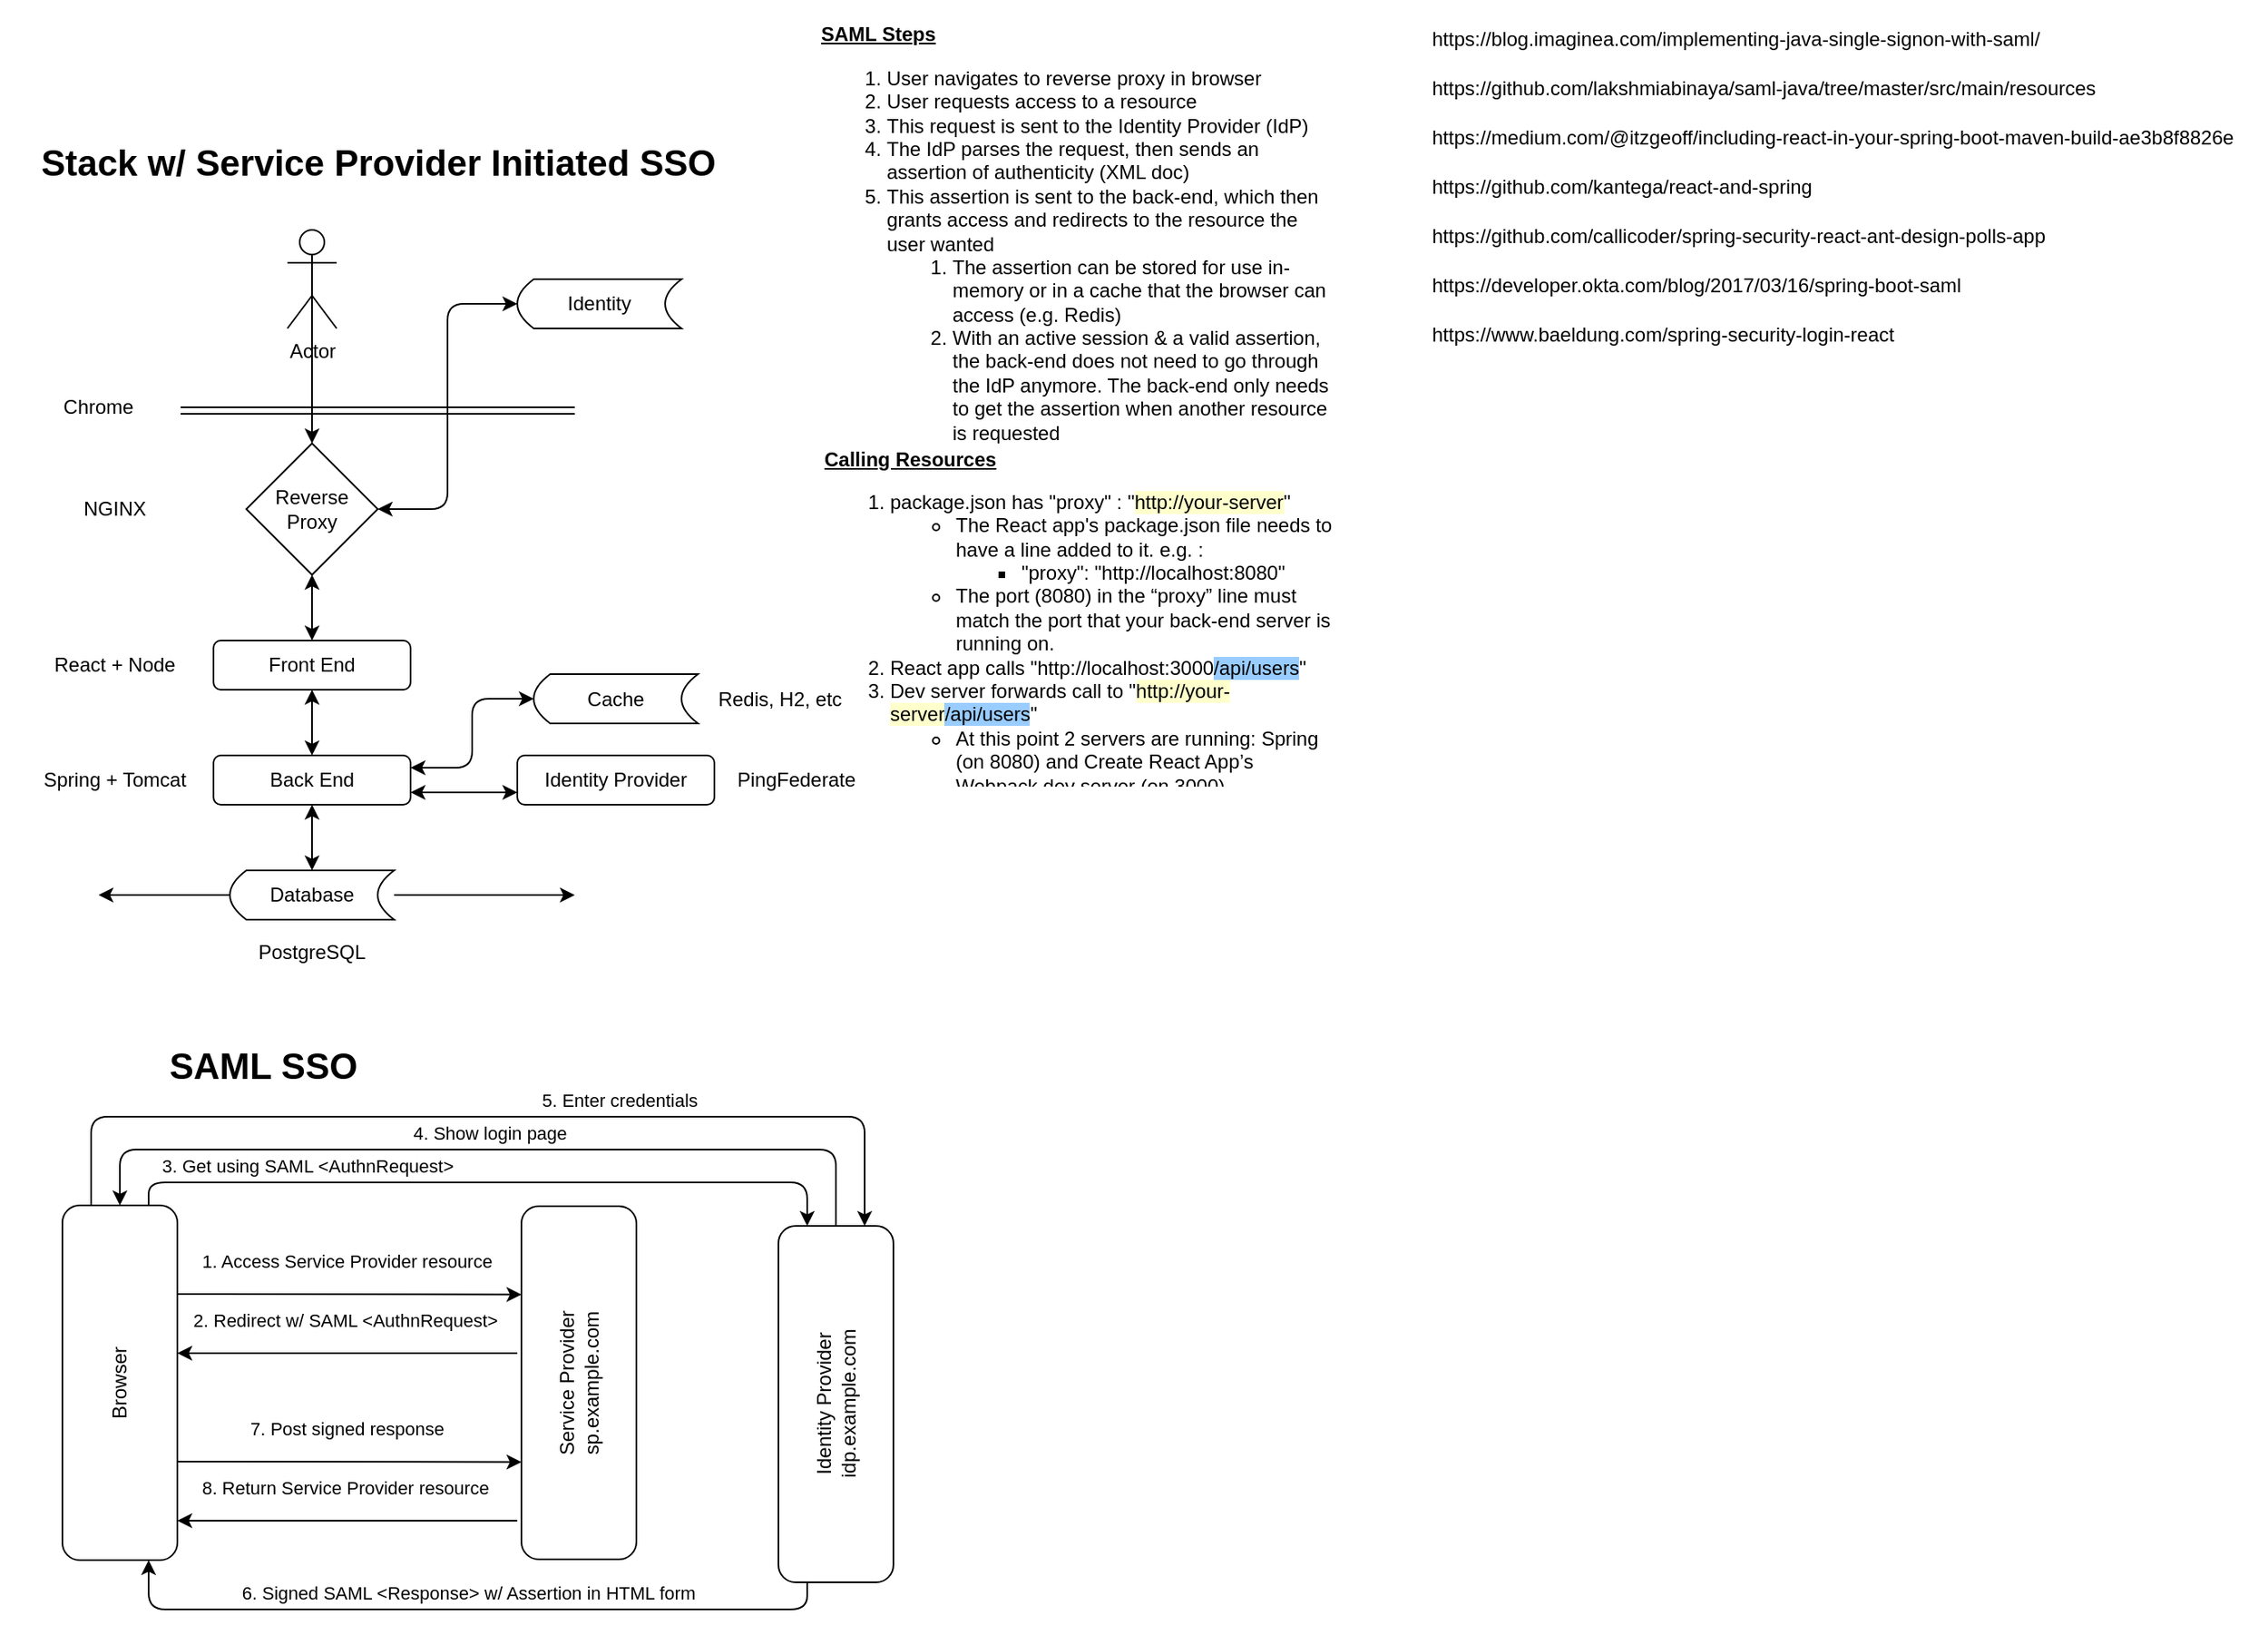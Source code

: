 <mxfile pages="1" version="11.2.8" type="github"><diagram id="PFpLZqFxrO8ydN-2v_2_" name="Page-1"><mxGraphModel dx="1187" dy="531" grid="1" gridSize="10" guides="1" tooltips="1" connect="1" arrows="1" fold="1" page="1" pageScale="1" pageWidth="850" pageHeight="1100" math="0" shadow="0"><root><mxCell id="0"/><mxCell id="1" parent="0"/><mxCell id="DxuIf7b8mLdfvk_yBo2a-1" value="Front End" style="rounded=1;whiteSpace=wrap;html=1;" vertex="1" parent="1"><mxGeometry x="140" y="400" width="120" height="30" as="geometry"/></mxCell><mxCell id="DxuIf7b8mLdfvk_yBo2a-3" value="Reverse Proxy" style="rhombus;whiteSpace=wrap;html=1;" vertex="1" parent="1"><mxGeometry x="160" y="280" width="80" height="80" as="geometry"/></mxCell><mxCell id="DxuIf7b8mLdfvk_yBo2a-4" value="Identity" style="shape=dataStorage;whiteSpace=wrap;html=1;" vertex="1" parent="1"><mxGeometry x="325" y="180" width="100" height="30" as="geometry"/></mxCell><mxCell id="DxuIf7b8mLdfvk_yBo2a-5" value="Back End" style="rounded=1;whiteSpace=wrap;html=1;" vertex="1" parent="1"><mxGeometry x="140" y="470" width="120" height="30" as="geometry"/></mxCell><mxCell id="DxuIf7b8mLdfvk_yBo2a-6" value="" style="shape=link;html=1;" edge="1" parent="1"><mxGeometry width="50" height="50" relative="1" as="geometry"><mxPoint x="120" y="260" as="sourcePoint"/><mxPoint x="360" y="260" as="targetPoint"/></mxGeometry></mxCell><mxCell id="DxuIf7b8mLdfvk_yBo2a-7" value="" style="endArrow=classic;startArrow=classic;html=1;entryX=0.5;entryY=1;entryDx=0;entryDy=0;" edge="1" parent="1" source="DxuIf7b8mLdfvk_yBo2a-1" target="DxuIf7b8mLdfvk_yBo2a-3"><mxGeometry width="50" height="50" relative="1" as="geometry"><mxPoint x="70" y="560" as="sourcePoint"/><mxPoint x="120" y="510" as="targetPoint"/></mxGeometry></mxCell><mxCell id="DxuIf7b8mLdfvk_yBo2a-8" value="" style="endArrow=classic;startArrow=classic;html=1;entryX=0.5;entryY=1;entryDx=0;entryDy=0;exitX=0.5;exitY=0;exitDx=0;exitDy=0;" edge="1" parent="1" source="DxuIf7b8mLdfvk_yBo2a-5" target="DxuIf7b8mLdfvk_yBo2a-1"><mxGeometry width="50" height="50" relative="1" as="geometry"><mxPoint x="70" y="570" as="sourcePoint"/><mxPoint x="120" y="520" as="targetPoint"/></mxGeometry></mxCell><mxCell id="DxuIf7b8mLdfvk_yBo2a-10" value="Actor" style="shape=umlActor;verticalLabelPosition=bottom;labelBackgroundColor=#ffffff;verticalAlign=top;html=1;outlineConnect=0;" vertex="1" parent="1"><mxGeometry x="185" y="150" width="30" height="60" as="geometry"/></mxCell><mxCell id="DxuIf7b8mLdfvk_yBo2a-11" value="" style="endArrow=classic;html=1;entryX=0.5;entryY=0;entryDx=0;entryDy=0;exitX=0.5;exitY=0.5;exitDx=0;exitDy=0;exitPerimeter=0;" edge="1" parent="1" source="DxuIf7b8mLdfvk_yBo2a-10" target="DxuIf7b8mLdfvk_yBo2a-3"><mxGeometry width="50" height="50" relative="1" as="geometry"><mxPoint x="200" y="230" as="sourcePoint"/><mxPoint x="120" y="510" as="targetPoint"/></mxGeometry></mxCell><mxCell id="DxuIf7b8mLdfvk_yBo2a-12" value="" style="edgeStyle=elbowEdgeStyle;elbow=horizontal;endArrow=classic;html=1;startArrow=classic;startFill=1;entryX=0;entryY=0.5;entryDx=0;entryDy=0;exitX=1;exitY=0.5;exitDx=0;exitDy=0;" edge="1" parent="1" source="DxuIf7b8mLdfvk_yBo2a-3" target="DxuIf7b8mLdfvk_yBo2a-4"><mxGeometry width="50" height="50" relative="1" as="geometry"><mxPoint x="70" y="560" as="sourcePoint"/><mxPoint x="120" y="510" as="targetPoint"/></mxGeometry></mxCell><mxCell id="DxuIf7b8mLdfvk_yBo2a-14" value="Cache" style="shape=dataStorage;whiteSpace=wrap;html=1;" vertex="1" parent="1"><mxGeometry x="335" y="420.5" width="100" height="30" as="geometry"/></mxCell><mxCell id="DxuIf7b8mLdfvk_yBo2a-17" value="Database" style="shape=dataStorage;whiteSpace=wrap;html=1;" vertex="1" parent="1"><mxGeometry x="150" y="540" width="100" height="30" as="geometry"/></mxCell><mxCell id="DxuIf7b8mLdfvk_yBo2a-18" value="" style="endArrow=classic;startArrow=classic;html=1;entryX=0.5;entryY=1;entryDx=0;entryDy=0;" edge="1" parent="1" source="DxuIf7b8mLdfvk_yBo2a-17" target="DxuIf7b8mLdfvk_yBo2a-5"><mxGeometry width="50" height="50" relative="1" as="geometry"><mxPoint x="70" y="630" as="sourcePoint"/><mxPoint x="120" y="580" as="targetPoint"/></mxGeometry></mxCell><mxCell id="DxuIf7b8mLdfvk_yBo2a-20" value="React + Node" style="text;html=1;strokeColor=none;fillColor=none;align=center;verticalAlign=middle;whiteSpace=wrap;rounded=0;" vertex="1" parent="1"><mxGeometry x="30" y="405" width="100" height="20" as="geometry"/></mxCell><mxCell id="DxuIf7b8mLdfvk_yBo2a-21" value="Spring + Tomcat" style="text;html=1;strokeColor=none;fillColor=none;align=center;verticalAlign=middle;whiteSpace=wrap;rounded=0;" vertex="1" parent="1"><mxGeometry x="30" y="475" width="100" height="20" as="geometry"/></mxCell><mxCell id="DxuIf7b8mLdfvk_yBo2a-23" value="" style="endArrow=classic;html=1;exitX=0;exitY=0.5;exitDx=0;exitDy=0;" edge="1" parent="1" source="DxuIf7b8mLdfvk_yBo2a-17"><mxGeometry width="50" height="50" relative="1" as="geometry"><mxPoint x="30" y="640" as="sourcePoint"/><mxPoint x="70" y="555" as="targetPoint"/></mxGeometry></mxCell><mxCell id="DxuIf7b8mLdfvk_yBo2a-24" value="" style="endArrow=classic;html=1;exitX=1;exitY=0.5;exitDx=0;exitDy=0;" edge="1" parent="1" source="DxuIf7b8mLdfvk_yBo2a-17"><mxGeometry width="50" height="50" relative="1" as="geometry"><mxPoint x="30" y="640" as="sourcePoint"/><mxPoint x="360" y="555" as="targetPoint"/></mxGeometry></mxCell><mxCell id="DxuIf7b8mLdfvk_yBo2a-28" value="&lt;div&gt;&lt;br&gt;&lt;/div&gt;&lt;div&gt;&lt;b&gt;&lt;u&gt;SAML Steps&lt;/u&gt;&lt;/b&gt;&lt;/div&gt;&lt;ol&gt;&lt;li&gt;User navigates to reverse proxy in browser&lt;/li&gt;&lt;li&gt;User requests access to a resource&lt;/li&gt;&lt;li&gt;This request is sent to the Identity Provider (IdP)&lt;/li&gt;&lt;li&gt;The IdP parses the request, then sends an assertion of authenticity (XML doc)&lt;/li&gt;&lt;li&gt;This assertion is sent to the back-end, which then grants access and redirects to the resource the user wanted&lt;/li&gt;&lt;ol&gt;&lt;li&gt;The assertion can be stored for use in-memory or in a cache that the browser can access (e.g. Redis)&lt;/li&gt;&lt;li&gt;With an active session &amp;amp; a valid assertion, the back-end does not need to go through the IdP anymore. The back-end only needs to get the assertion when another resource is requested&lt;/li&gt;&lt;/ol&gt;&lt;/ol&gt;&lt;p&gt;&lt;/p&gt;" style="text;html=1;strokeColor=none;fillColor=none;spacing=5;spacingTop=-20;whiteSpace=wrap;overflow=hidden;rounded=0;align=left;" vertex="1" parent="1"><mxGeometry x="505" y="20" width="320" height="260" as="geometry"/></mxCell><mxCell id="DxuIf7b8mLdfvk_yBo2a-32" value="" style="edgeStyle=elbowEdgeStyle;elbow=horizontal;endArrow=classic;html=1;startArrow=classic;startFill=1;entryX=0;entryY=0.75;entryDx=0;entryDy=0;exitX=1;exitY=0.75;exitDx=0;exitDy=0;" edge="1" parent="1" source="DxuIf7b8mLdfvk_yBo2a-5" target="DxuIf7b8mLdfvk_yBo2a-34"><mxGeometry width="50" height="50" relative="1" as="geometry"><mxPoint x="270" y="477.5" as="sourcePoint"/><mxPoint x="355" y="352.5" as="targetPoint"/></mxGeometry></mxCell><mxCell id="DxuIf7b8mLdfvk_yBo2a-34" value="Identity Provider" style="rounded=1;whiteSpace=wrap;html=1;" vertex="1" parent="1"><mxGeometry x="325" y="470" width="120" height="30" as="geometry"/></mxCell><mxCell id="DxuIf7b8mLdfvk_yBo2a-35" value="" style="edgeStyle=elbowEdgeStyle;elbow=horizontal;endArrow=classic;html=1;startArrow=classic;startFill=1;entryX=0;entryY=0.5;entryDx=0;entryDy=0;exitX=1;exitY=0.25;exitDx=0;exitDy=0;" edge="1" parent="1" source="DxuIf7b8mLdfvk_yBo2a-5" target="DxuIf7b8mLdfvk_yBo2a-14"><mxGeometry width="50" height="50" relative="1" as="geometry"><mxPoint x="260" y="490" as="sourcePoint"/><mxPoint x="335" y="495" as="targetPoint"/></mxGeometry></mxCell><mxCell id="DxuIf7b8mLdfvk_yBo2a-36" value="Redis, H2, etc" style="text;html=1;strokeColor=none;fillColor=none;align=center;verticalAlign=middle;whiteSpace=wrap;rounded=0;" vertex="1" parent="1"><mxGeometry x="435" y="425.5" width="100" height="20" as="geometry"/></mxCell><mxCell id="DxuIf7b8mLdfvk_yBo2a-37" value="PingFederate" style="text;html=1;strokeColor=none;fillColor=none;align=center;verticalAlign=middle;whiteSpace=wrap;rounded=0;" vertex="1" parent="1"><mxGeometry x="445" y="475" width="100" height="20" as="geometry"/></mxCell><mxCell id="DxuIf7b8mLdfvk_yBo2a-38" value="PostgreSQL" style="text;html=1;strokeColor=none;fillColor=none;align=center;verticalAlign=middle;whiteSpace=wrap;rounded=0;" vertex="1" parent="1"><mxGeometry x="150" y="580" width="100" height="20" as="geometry"/></mxCell><mxCell id="DxuIf7b8mLdfvk_yBo2a-39" value="Chrome" style="text;html=1;strokeColor=none;fillColor=none;align=center;verticalAlign=middle;whiteSpace=wrap;rounded=0;" vertex="1" parent="1"><mxGeometry x="20" y="248" width="100" height="20" as="geometry"/></mxCell><mxCell id="DxuIf7b8mLdfvk_yBo2a-40" value="NGINX" style="text;html=1;strokeColor=none;fillColor=none;align=center;verticalAlign=middle;whiteSpace=wrap;rounded=0;" vertex="1" parent="1"><mxGeometry x="30" y="310" width="100" height="20" as="geometry"/></mxCell><mxCell id="DxuIf7b8mLdfvk_yBo2a-41" value="Browser" style="rounded=1;whiteSpace=wrap;html=1;direction=west;rotation=270;" vertex="1" parent="1"><mxGeometry x="-25" y="817" width="216" height="70" as="geometry"/></mxCell><mxCell id="DxuIf7b8mLdfvk_yBo2a-43" value="1. Access Service Provider resource" style="endArrow=classic;html=1;exitX=0.25;exitY=0;exitDx=0;exitDy=0;entryX=0.25;entryY=1;entryDx=0;entryDy=0;" edge="1" parent="1" source="DxuIf7b8mLdfvk_yBo2a-41" target="DxuIf7b8mLdfvk_yBo2a-44"><mxGeometry x="-0.016" y="20" width="50" height="50" relative="1" as="geometry"><mxPoint x="185" y="830" as="sourcePoint"/><mxPoint x="315" y="830" as="targetPoint"/><mxPoint as="offset"/></mxGeometry></mxCell><mxCell id="DxuIf7b8mLdfvk_yBo2a-44" value="Service Provider&lt;br&gt;sp.example.com" style="rounded=1;whiteSpace=wrap;html=1;direction=west;rotation=270;" vertex="1" parent="1"><mxGeometry x="255" y="817" width="215" height="70" as="geometry"/></mxCell><mxCell id="DxuIf7b8mLdfvk_yBo2a-45" value="2. Redirect w/ SAML &amp;lt;AuthnRequest&amp;gt;" style="endArrow=none;html=1;exitX=0.25;exitY=0;exitDx=0;exitDy=0;entryX=0.25;entryY=1;entryDx=0;entryDy=0;startArrow=classic;startFill=1;endFill=0;" edge="1" parent="1"><mxGeometry x="-0.016" y="20" width="50" height="50" relative="1" as="geometry"><mxPoint x="118" y="834" as="sourcePoint"/><mxPoint x="325" y="834" as="targetPoint"/><mxPoint as="offset"/></mxGeometry></mxCell><mxCell id="DxuIf7b8mLdfvk_yBo2a-46" value="3. Get using SAML &amp;lt;AuthnRequest&amp;gt;" style="edgeStyle=elbowEdgeStyle;elbow=horizontal;endArrow=classic;html=1;startArrow=none;startFill=0;exitX=0;exitY=0.25;exitDx=0;exitDy=0;entryX=0;entryY=0.75;entryDx=0;entryDy=0;" edge="1" parent="1" source="DxuIf7b8mLdfvk_yBo2a-41" target="DxuIf7b8mLdfvk_yBo2a-47"><mxGeometry x="-0.497" y="10" width="50" height="50" relative="1" as="geometry"><mxPoint x="465" y="963" as="sourcePoint"/><mxPoint x="565" y="730" as="targetPoint"/><Array as="points"><mxPoint x="331" y="730"/></Array><mxPoint as="offset"/></mxGeometry></mxCell><mxCell id="DxuIf7b8mLdfvk_yBo2a-47" value="Identity Provider&lt;br&gt;idp.example.com" style="rounded=1;whiteSpace=wrap;html=1;direction=west;rotation=270;" vertex="1" parent="1"><mxGeometry x="410.5" y="830" width="217" height="70" as="geometry"/></mxCell><mxCell id="DxuIf7b8mLdfvk_yBo2a-48" value="4. Show login page" style="edgeStyle=elbowEdgeStyle;elbow=horizontal;endArrow=classic;html=1;startArrow=none;startFill=0;exitX=0;exitY=0.5;exitDx=0;exitDy=0;entryX=0;entryY=0.5;entryDx=0;entryDy=0;" edge="1" parent="1" source="DxuIf7b8mLdfvk_yBo2a-47" target="DxuIf7b8mLdfvk_yBo2a-41"><mxGeometry x="-0.003" y="-10" width="50" height="50" relative="1" as="geometry"><mxPoint x="93" y="762" as="sourcePoint"/><mxPoint x="575" y="740" as="targetPoint"/><mxPoint as="offset"/><Array as="points"><mxPoint x="331" y="710"/></Array></mxGeometry></mxCell><mxCell id="DxuIf7b8mLdfvk_yBo2a-49" value="5. Enter credentials" style="edgeStyle=elbowEdgeStyle;elbow=horizontal;endArrow=classic;html=1;startArrow=none;startFill=0;exitX=0;exitY=0.75;exitDx=0;exitDy=0;entryX=0;entryY=0.25;entryDx=0;entryDy=0;" edge="1" parent="1" source="DxuIf7b8mLdfvk_yBo2a-41" target="DxuIf7b8mLdfvk_yBo2a-47"><mxGeometry x="0.27" y="10" width="50" height="50" relative="1" as="geometry"><mxPoint x="111" y="762" as="sourcePoint"/><mxPoint x="588" y="762" as="targetPoint"/><Array as="points"><mxPoint x="340" y="690"/></Array><mxPoint as="offset"/></mxGeometry></mxCell><mxCell id="DxuIf7b8mLdfvk_yBo2a-50" value="6. Signed SAML &amp;lt;Response&amp;gt; w/ Assertion in HTML form" style="edgeStyle=elbowEdgeStyle;elbow=horizontal;endArrow=classic;html=1;startArrow=none;startFill=0;exitX=1;exitY=0.75;exitDx=0;exitDy=0;entryX=1;entryY=0.25;entryDx=0;entryDy=0;" edge="1" parent="1" source="DxuIf7b8mLdfvk_yBo2a-47" target="DxuIf7b8mLdfvk_yBo2a-41"><mxGeometry x="-0.003" y="-10" width="50" height="50" relative="1" as="geometry"><mxPoint x="607" y="754" as="sourcePoint"/><mxPoint x="93" y="754" as="targetPoint"/><mxPoint as="offset"/><Array as="points"><mxPoint x="330" y="990"/></Array></mxGeometry></mxCell><mxCell id="DxuIf7b8mLdfvk_yBo2a-51" value="7. Post signed response" style="endArrow=classic;html=1;exitX=0.25;exitY=0;exitDx=0;exitDy=0;entryX=0.25;entryY=1;entryDx=0;entryDy=0;" edge="1" parent="1"><mxGeometry x="-0.016" y="20" width="50" height="50" relative="1" as="geometry"><mxPoint x="118" y="900" as="sourcePoint"/><mxPoint x="327.5" y="900.25" as="targetPoint"/><mxPoint as="offset"/></mxGeometry></mxCell><mxCell id="DxuIf7b8mLdfvk_yBo2a-52" value="8. Return Service Provider resource" style="endArrow=none;html=1;exitX=0.25;exitY=0;exitDx=0;exitDy=0;entryX=0.25;entryY=1;entryDx=0;entryDy=0;startArrow=classic;startFill=1;endFill=0;" edge="1" parent="1"><mxGeometry x="-0.016" y="20" width="50" height="50" relative="1" as="geometry"><mxPoint x="118" y="936" as="sourcePoint"/><mxPoint x="325" y="936" as="targetPoint"/><mxPoint as="offset"/></mxGeometry></mxCell><mxCell id="DxuIf7b8mLdfvk_yBo2a-54" value="&lt;div&gt;&lt;b&gt;&lt;u&gt;Calling Resources&lt;/u&gt;&lt;/b&gt;&lt;/div&gt;&lt;ol&gt;&lt;li&gt;package.json has &quot;proxy&quot; : &quot;&lt;span style=&quot;background-color: rgb(255 , 255 , 204)&quot;&gt;http://your-server&lt;/span&gt;&quot;&lt;/li&gt;&lt;ul&gt;&lt;li&gt;The React app's package.json file needs to have a line added to it. e.g. :&lt;/li&gt;&lt;ul&gt;&lt;li&gt;&quot;proxy&quot;: &quot;http://localhost:8080&quot;&lt;br&gt;&lt;/li&gt;&lt;/ul&gt;&lt;li&gt;The port (8080) in the “proxy” line must match the port that your back-end server is running on.&lt;br&gt;&lt;/li&gt;&lt;/ul&gt;&lt;li&gt;React app calls &quot;http://localhost:3000&lt;span style=&quot;background-color: rgb(153 , 204 , 255)&quot;&gt;/api/users&lt;/span&gt;&quot;&lt;/li&gt;&lt;li&gt;Dev server forwards call to &quot;&lt;span style=&quot;background-color: rgb(255 , 255 , 204)&quot;&gt;http://your-server&lt;/span&gt;&lt;span style=&quot;background-color: rgb(153 , 204 , 255)&quot;&gt;/api/users&lt;/span&gt;&quot;&lt;/li&gt;&lt;ul&gt;&lt;li&gt;At this point 2 servers are running: Spring (on 8080) and Create React App’s Webpack dev server (on 3000).&lt;br&gt;&lt;/li&gt;&lt;/ul&gt;&lt;/ol&gt;" style="text;strokeColor=none;fillColor=none;html=1;whiteSpace=wrap;verticalAlign=middle;overflow=hidden;" vertex="1" parent="1"><mxGeometry x="510" y="280" width="315" height="210" as="geometry"/></mxCell><UserObject label="https://medium.com/@itzgeoff/including-react-in-your-spring-boot-maven-build-ae3b8f8826e" link="https://medium.com/@itzgeoff/including-react-in-your-spring-boot-maven-build-ae3b8f8826e" id="DxuIf7b8mLdfvk_yBo2a-56"><mxCell style="text;html=1;" vertex="1" parent="1"><mxGeometry x="879.9" y="80" width="510" height="30" as="geometry"/></mxCell></UserObject><UserObject label="https://github.com/kantega/react-and-spring" link="https://github.com/kantega/react-and-spring" id="DxuIf7b8mLdfvk_yBo2a-58"><mxCell style="text;html=1;" vertex="1" parent="1"><mxGeometry x="879.9" y="109.5" width="260" height="30" as="geometry"/></mxCell></UserObject><mxCell id="DxuIf7b8mLdfvk_yBo2a-59" value="SAML SSO" style="text;strokeColor=none;fillColor=none;html=1;fontSize=22;fontStyle=1;verticalAlign=middle;align=center;" vertex="1" parent="1"><mxGeometry x="90" y="640" width="160" height="40" as="geometry"/></mxCell><mxCell id="DxuIf7b8mLdfvk_yBo2a-60" value="Stack w/ Service Provider Initiated SSO" style="text;strokeColor=none;fillColor=none;html=1;fontSize=22;fontStyle=1;verticalAlign=middle;align=center;" vertex="1" parent="1"><mxGeometry x="10" y="89" width="460" height="41" as="geometry"/></mxCell><UserObject label="https://www.baeldung.com/spring-security-login-react" link="https://www.baeldung.com/spring-security-login-react" id="DxuIf7b8mLdfvk_yBo2a-65"><mxCell style="text;html=1;fontSize=12;" vertex="1" parent="1"><mxGeometry x="879.9" y="199.5" width="310" height="30" as="geometry"/></mxCell></UserObject><UserObject label="https://github.com/callicoder/spring-security-react-ant-design-polls-app" link="https://github.com/callicoder/spring-security-react-ant-design-polls-app" id="DxuIf7b8mLdfvk_yBo2a-66"><mxCell style="text;html=1;fontSize=12;" vertex="1" parent="1"><mxGeometry x="879.9" y="139.5" width="400" height="30" as="geometry"/></mxCell></UserObject><UserObject label="https://developer.okta.com/blog/2017/03/16/spring-boot-saml" link="https://developer.okta.com/blog/2017/03/16/spring-boot-saml" id="DxuIf7b8mLdfvk_yBo2a-67"><mxCell style="text;html=1;fontSize=12;" vertex="1" parent="1"><mxGeometry x="879.9" y="169.5" width="350" height="30" as="geometry"/></mxCell></UserObject><UserObject label="https://blog.imaginea.com/implementing-java-single-signon-with-saml/" link="https://blog.imaginea.com/implementing-java-single-signon-with-saml/" id="DxuIf7b8mLdfvk_yBo2a-68"><mxCell style="text;html=1;fontSize=12;" vertex="1" parent="1"><mxGeometry x="880" y="20" width="400" height="30" as="geometry"/></mxCell></UserObject><UserObject label="https://github.com/lakshmiabinaya/saml-java/tree/master/src/main/resources" link="https://github.com/lakshmiabinaya/saml-java/tree/master/src/main/resources" id="DxuIf7b8mLdfvk_yBo2a-69"><mxCell style="text;html=1;fontSize=12;" vertex="1" parent="1"><mxGeometry x="880" y="50" width="430" height="30" as="geometry"/></mxCell></UserObject></root></mxGraphModel></diagram></mxfile>
